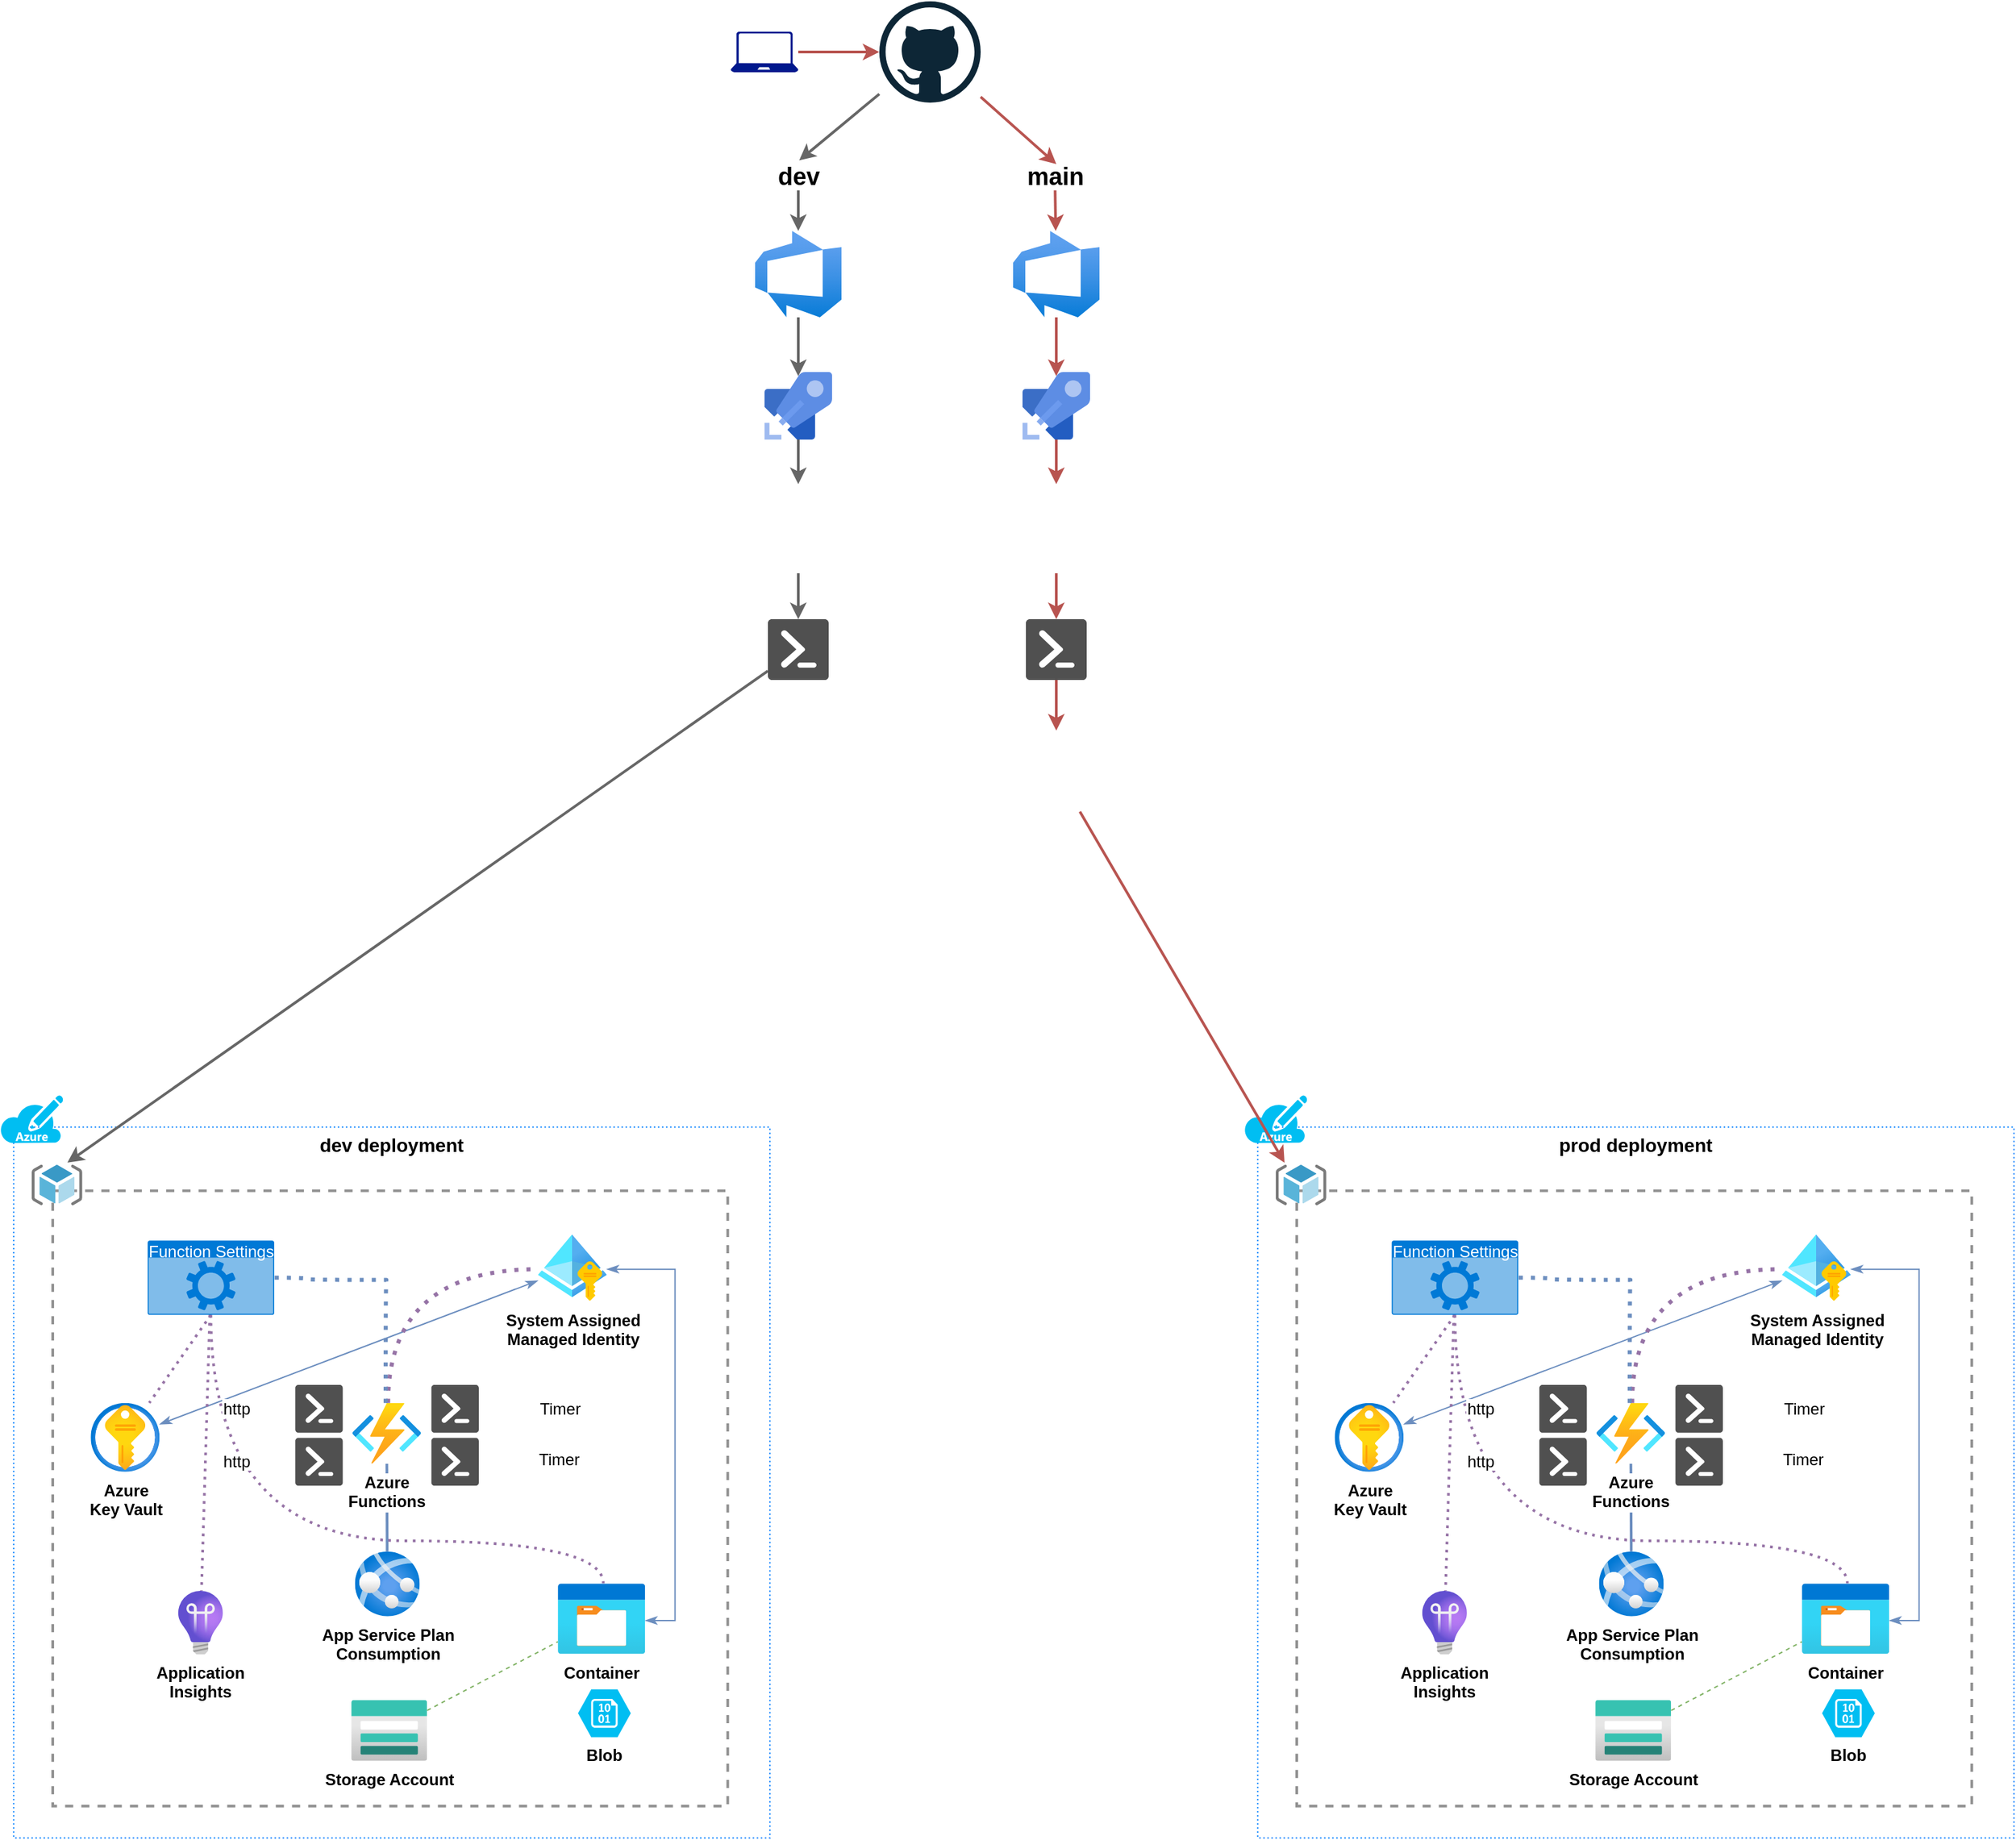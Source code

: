 <mxfile version="14.6.13" type="device"><diagram id="LKCEfBRiGaAHGFXSe2Ke" name="Page-1"><mxGraphModel dx="3683" dy="1392" grid="1" gridSize="10" guides="1" tooltips="1" connect="1" arrows="1" fold="1" page="1" pageScale="1" pageWidth="1100" pageHeight="850" math="0" shadow="0"><root><mxCell id="0"/><mxCell id="1" parent="0"/><mxCell id="ZPmYcvfiA_u7FBDZWpTV-30" style="edgeStyle=orthogonalEdgeStyle;rounded=0;orthogonalLoop=1;jettySize=auto;html=1;entryX=0.5;entryY=0.06;entryDx=0;entryDy=0;entryPerimeter=0;strokeWidth=2;fillColor=#f8cecc;strokeColor=#b85450;" edge="1" parent="1" source="ZPmYcvfiA_u7FBDZWpTV-31" target="ZPmYcvfiA_u7FBDZWpTV-37"><mxGeometry relative="1" as="geometry"/></mxCell><mxCell id="ZPmYcvfiA_u7FBDZWpTV-31" value="" style="aspect=fixed;html=1;points=[];align=center;image;fontSize=12;image=img/lib/azure2/devops/Azure_DevOps.svg;" vertex="1" parent="1"><mxGeometry x="619" y="210" width="64" height="64" as="geometry"/></mxCell><mxCell id="ZPmYcvfiA_u7FBDZWpTV-48" style="rounded=0;orthogonalLoop=1;jettySize=auto;html=1;entryX=0.517;entryY=0.028;entryDx=0;entryDy=0;entryPerimeter=0;strokeWidth=2;fillColor=#f8cecc;strokeColor=#b85450;" edge="1" parent="1" source="ZPmYcvfiA_u7FBDZWpTV-33" target="ZPmYcvfiA_u7FBDZWpTV-47"><mxGeometry relative="1" as="geometry"/></mxCell><mxCell id="ZPmYcvfiA_u7FBDZWpTV-49" style="rounded=0;orthogonalLoop=1;jettySize=auto;html=1;entryX=0.513;entryY=-0.11;entryDx=0;entryDy=0;entryPerimeter=0;strokeWidth=2;fillColor=#f5f5f5;strokeColor=#666666;" edge="1" parent="1" source="ZPmYcvfiA_u7FBDZWpTV-33" target="ZPmYcvfiA_u7FBDZWpTV-46"><mxGeometry relative="1" as="geometry"/></mxCell><mxCell id="ZPmYcvfiA_u7FBDZWpTV-33" value="" style="dashed=0;outlineConnect=0;html=1;align=center;labelPosition=center;verticalLabelPosition=bottom;verticalAlign=top;shape=mxgraph.weblogos.github" vertex="1" parent="1"><mxGeometry x="520" y="40" width="75" height="75" as="geometry"/></mxCell><mxCell id="ZPmYcvfiA_u7FBDZWpTV-34" style="edgeStyle=orthogonalEdgeStyle;rounded=0;orthogonalLoop=1;jettySize=auto;html=1;strokeWidth=2;fillColor=#f8cecc;strokeColor=#b85450;" edge="1" parent="1" source="ZPmYcvfiA_u7FBDZWpTV-35" target="ZPmYcvfiA_u7FBDZWpTV-33"><mxGeometry relative="1" as="geometry"/></mxCell><mxCell id="ZPmYcvfiA_u7FBDZWpTV-35" value="" style="aspect=fixed;pointerEvents=1;shadow=0;dashed=0;html=1;strokeColor=none;labelPosition=center;verticalLabelPosition=bottom;verticalAlign=top;align=center;fillColor=#00188D;shape=mxgraph.azure.laptop" vertex="1" parent="1"><mxGeometry x="410" y="62.5" width="50" height="30" as="geometry"/></mxCell><mxCell id="ZPmYcvfiA_u7FBDZWpTV-36" style="edgeStyle=orthogonalEdgeStyle;rounded=0;orthogonalLoop=1;jettySize=auto;html=1;entryX=0.5;entryY=0;entryDx=0;entryDy=0;strokeWidth=2;fillColor=#f8cecc;strokeColor=#b85450;" edge="1" parent="1" source="ZPmYcvfiA_u7FBDZWpTV-37" target="ZPmYcvfiA_u7FBDZWpTV-39"><mxGeometry relative="1" as="geometry"/></mxCell><mxCell id="ZPmYcvfiA_u7FBDZWpTV-37" value="" style="aspect=fixed;html=1;points=[];align=center;image;fontSize=12;image=img/lib/mscae/Azure_Pipelines.svg;" vertex="1" parent="1"><mxGeometry x="626" y="314.5" width="50" height="50" as="geometry"/></mxCell><mxCell id="ZPmYcvfiA_u7FBDZWpTV-38" style="edgeStyle=orthogonalEdgeStyle;rounded=0;orthogonalLoop=1;jettySize=auto;html=1;strokeWidth=2;fillColor=#f8cecc;strokeColor=#b85450;" edge="1" parent="1" source="ZPmYcvfiA_u7FBDZWpTV-39" target="ZPmYcvfiA_u7FBDZWpTV-42"><mxGeometry relative="1" as="geometry"/></mxCell><mxCell id="ZPmYcvfiA_u7FBDZWpTV-39" value="" style="shape=image;verticalLabelPosition=bottom;labelBackgroundColor=#ffffff;verticalAlign=top;aspect=fixed;imageAspect=0;image=https://woivre.com/assets/img/categories/bicep.png;" vertex="1" parent="1"><mxGeometry x="618" y="397.5" width="66" height="66" as="geometry"/></mxCell><mxCell id="ZPmYcvfiA_u7FBDZWpTV-40" value="" style="shape=image;verticalLabelPosition=bottom;labelBackgroundColor=#ffffff;verticalAlign=top;aspect=fixed;imageAspect=0;image=https://cd.foundation/wp-content/uploads/sites/78/2021/01/yaml.png;" vertex="1" parent="1"><mxGeometry x="684" y="309.5" width="60" height="60" as="geometry"/></mxCell><mxCell id="ZPmYcvfiA_u7FBDZWpTV-96" style="edgeStyle=none;rounded=0;orthogonalLoop=1;jettySize=auto;html=1;entryX=0.5;entryY=0;entryDx=0;entryDy=0;fontColor=#97D077;strokeWidth=2;fillColor=#f8cecc;strokeColor=#b85450;" edge="1" parent="1" source="ZPmYcvfiA_u7FBDZWpTV-42" target="ZPmYcvfiA_u7FBDZWpTV-95"><mxGeometry relative="1" as="geometry"/></mxCell><mxCell id="ZPmYcvfiA_u7FBDZWpTV-42" value="" style="pointerEvents=1;shadow=0;dashed=0;html=1;strokeColor=none;fillColor=#505050;labelPosition=center;verticalLabelPosition=bottom;verticalAlign=top;outlineConnect=0;align=center;shape=mxgraph.office.concepts.powershell;" vertex="1" parent="1"><mxGeometry x="628.5" y="497.5" width="45" height="45" as="geometry"/></mxCell><mxCell id="ZPmYcvfiA_u7FBDZWpTV-44" value="" style="group;fontStyle=1;fontSize=14;" vertex="1" connectable="0" parent="1"><mxGeometry x="-131" y="850" width="570" height="550" as="geometry"/></mxCell><mxCell id="ZPmYcvfiA_u7FBDZWpTV-1" value="" style="fontStyle=0;verticalAlign=top;align=center;spacingTop=-2;fillColor=none;rounded=0;whiteSpace=wrap;html=1;strokeColor=#919191;strokeWidth=2;dashed=1;container=1;collapsible=0;expand=0;recursiveResize=0;" vertex="1" parent="ZPmYcvfiA_u7FBDZWpTV-44"><mxGeometry x="39.041" y="70.714" width="499.726" height="455.714" as="geometry"/></mxCell><mxCell id="ZPmYcvfiA_u7FBDZWpTV-2" value="" style="aspect=fixed;html=1;points=[];align=center;image;fontSize=12;image=img/lib/mscae/ResourceGroup.svg;" vertex="1" parent="ZPmYcvfiA_u7FBDZWpTV-1"><mxGeometry x="-15.616" y="-19.25" width="37.483" height="29.986" as="geometry"/></mxCell><mxCell id="ZPmYcvfiA_u7FBDZWpTV-3" value="&lt;font size=&quot;1&quot;&gt;&lt;b style=&quot;font-size: 14px&quot;&gt;dev deployment&lt;/b&gt;&lt;/font&gt;" style="fontStyle=0;verticalAlign=top;align=center;spacingTop=-2;fillColor=none;rounded=0;whiteSpace=wrap;html=1;strokeWidth=1;container=1;collapsible=0;expand=0;recursiveResize=0;strokeColor=#007FFF;dashed=1;dashPattern=1 2;" vertex="1" parent="ZPmYcvfiA_u7FBDZWpTV-44"><mxGeometry x="10.151" y="23.571" width="559.849" height="526.429" as="geometry"/></mxCell><mxCell id="ZPmYcvfiA_u7FBDZWpTV-4" style="edgeStyle=none;rounded=0;orthogonalLoop=1;jettySize=auto;html=1;startArrow=none;startFill=0;endArrow=none;endFill=0;strokeWidth=1;dashed=1;fillColor=#d5e8d4;strokeColor=#82b366;" edge="1" parent="ZPmYcvfiA_u7FBDZWpTV-3" source="ZPmYcvfiA_u7FBDZWpTV-5" target="ZPmYcvfiA_u7FBDZWpTV-18"><mxGeometry relative="1" as="geometry"/></mxCell><mxCell id="ZPmYcvfiA_u7FBDZWpTV-5" value="&lt;b&gt;Storage Account&lt;/b&gt;" style="aspect=fixed;html=1;points=[];align=center;image;fontSize=12;image=img/lib/azure2/storage/Storage_Accounts.svg;" vertex="1" parent="ZPmYcvfiA_u7FBDZWpTV-3"><mxGeometry x="249.863" y="424.286" width="56.224" height="44.98" as="geometry"/></mxCell><mxCell id="ZPmYcvfiA_u7FBDZWpTV-6" style="rounded=0;orthogonalLoop=1;jettySize=auto;html=1;startArrow=classicThin;startFill=1;endArrow=classicThin;endFill=1;strokeWidth=1;fillColor=#dae8fc;strokeColor=#6c8ebf;" edge="1" parent="ZPmYcvfiA_u7FBDZWpTV-3" source="ZPmYcvfiA_u7FBDZWpTV-8" target="ZPmYcvfiA_u7FBDZWpTV-12"><mxGeometry relative="1" as="geometry"/></mxCell><mxCell id="ZPmYcvfiA_u7FBDZWpTV-7" style="edgeStyle=orthogonalEdgeStyle;rounded=0;orthogonalLoop=1;jettySize=auto;html=1;startArrow=classicThin;startFill=1;endArrow=classicThin;endFill=1;strokeWidth=1;fillColor=#dae8fc;strokeColor=#6c8ebf;" edge="1" parent="ZPmYcvfiA_u7FBDZWpTV-3" source="ZPmYcvfiA_u7FBDZWpTV-8" target="ZPmYcvfiA_u7FBDZWpTV-18"><mxGeometry relative="1" as="geometry"><Array as="points"><mxPoint x="489.575" y="105.286"/><mxPoint x="489.575" y="365.357"/></Array></mxGeometry></mxCell><mxCell id="ZPmYcvfiA_u7FBDZWpTV-8" value="&lt;div&gt;&lt;b&gt;System Assigned&lt;/b&gt;&lt;/div&gt;&lt;div&gt;&lt;b&gt;Managed Identity&lt;br&gt;&lt;/b&gt;&lt;/div&gt;" style="aspect=fixed;html=1;points=[];align=center;image;fontSize=12;image=img/lib/azure2/identity/Managed_Identities.svg;" vertex="1" parent="ZPmYcvfiA_u7FBDZWpTV-3"><mxGeometry x="388.068" y="78.571" width="50.977" height="50.977" as="geometry"/></mxCell><mxCell id="ZPmYcvfiA_u7FBDZWpTV-9" style="rounded=0;orthogonalLoop=1;jettySize=auto;html=1;startArrow=none;startFill=0;endArrow=none;endFill=0;strokeWidth=2;fillColor=#dae8fc;strokeColor=#6c8ebf;" edge="1" parent="ZPmYcvfiA_u7FBDZWpTV-3" source="ZPmYcvfiA_u7FBDZWpTV-10" target="ZPmYcvfiA_u7FBDZWpTV-11"><mxGeometry relative="1" as="geometry"/></mxCell><mxCell id="ZPmYcvfiA_u7FBDZWpTV-10" value="&lt;b&gt;App Service Plan&lt;br&gt;Consumption&lt;/b&gt;" style="aspect=fixed;html=1;points=[];align=center;image;fontSize=12;image=img/lib/azure2/compute/App_Services.svg;" vertex="1" parent="ZPmYcvfiA_u7FBDZWpTV-3"><mxGeometry x="252.596" y="314.286" width="47.978" height="47.978" as="geometry"/></mxCell><mxCell id="ZPmYcvfiA_u7FBDZWpTV-11" value="&lt;div&gt;&lt;b&gt;Azure&lt;/b&gt;&lt;/div&gt;&lt;div&gt;&lt;b&gt;Functions&lt;br&gt;&lt;/b&gt;&lt;/div&gt;" style="aspect=fixed;html=1;points=[];align=center;image;fontSize=12;image=img/lib/azure2/compute/Function_Apps.svg;" vertex="1" parent="ZPmYcvfiA_u7FBDZWpTV-3"><mxGeometry x="250.644" y="204.286" width="50.977" height="44.98" as="geometry"/></mxCell><mxCell id="ZPmYcvfiA_u7FBDZWpTV-12" value="&lt;div&gt;&lt;b&gt;Azure&lt;/b&gt;&lt;/div&gt;&lt;div&gt;&lt;b&gt;Key Vault&lt;br&gt;&lt;/b&gt;&lt;/div&gt;" style="aspect=fixed;html=1;points=[];align=center;image;fontSize=12;image=img/lib/azure2/security/Key_Vaults.svg;" vertex="1" parent="ZPmYcvfiA_u7FBDZWpTV-3"><mxGeometry x="57" y="204.286" width="50.977" height="50.977" as="geometry"/></mxCell><mxCell id="ZPmYcvfiA_u7FBDZWpTV-13" value="&lt;div&gt;&lt;b&gt;Application&lt;/b&gt;&lt;/div&gt;&lt;div&gt;&lt;b&gt;Insights&lt;/b&gt;&lt;/div&gt;" style="aspect=fixed;html=1;points=[];align=center;image;fontSize=12;image=img/lib/azure2/devops/Application_Insights.svg;" vertex="1" parent="ZPmYcvfiA_u7FBDZWpTV-3"><mxGeometry x="121.808" y="343.357" width="32.985" height="47.229" as="geometry"/></mxCell><mxCell id="ZPmYcvfiA_u7FBDZWpTV-14" style="rounded=0;orthogonalLoop=1;jettySize=auto;html=1;startArrow=none;startFill=0;endArrow=none;endFill=0;strokeWidth=2;fillColor=#e1d5e7;strokeColor=#9673a6;dashed=1;dashPattern=1 2;exitX=0.5;exitY=1;exitDx=0;exitDy=0;exitPerimeter=0;" edge="1" parent="ZPmYcvfiA_u7FBDZWpTV-3" source="ZPmYcvfiA_u7FBDZWpTV-17" target="ZPmYcvfiA_u7FBDZWpTV-12"><mxGeometry relative="1" as="geometry"/></mxCell><mxCell id="ZPmYcvfiA_u7FBDZWpTV-15" style="edgeStyle=none;rounded=0;orthogonalLoop=1;jettySize=auto;html=1;startArrow=none;startFill=0;endArrow=none;endFill=0;strokeWidth=2;fillColor=#e1d5e7;strokeColor=#9673a6;dashed=1;dashPattern=1 2;" edge="1" parent="ZPmYcvfiA_u7FBDZWpTV-3" source="ZPmYcvfiA_u7FBDZWpTV-17" target="ZPmYcvfiA_u7FBDZWpTV-13"><mxGeometry relative="1" as="geometry"/></mxCell><mxCell id="ZPmYcvfiA_u7FBDZWpTV-16" style="edgeStyle=orthogonalEdgeStyle;rounded=0;orthogonalLoop=1;jettySize=auto;html=1;dashed=1;dashPattern=1 2;startArrow=none;startFill=0;endArrow=none;endFill=0;strokeWidth=2;curved=1;fillColor=#e1d5e7;strokeColor=#9673a6;" edge="1" parent="ZPmYcvfiA_u7FBDZWpTV-3" source="ZPmYcvfiA_u7FBDZWpTV-17" target="ZPmYcvfiA_u7FBDZWpTV-18"><mxGeometry relative="1" as="geometry"><Array as="points"><mxPoint x="146.014" y="306.429"/><mxPoint x="436.479" y="306.429"/></Array></mxGeometry></mxCell><mxCell id="ZPmYcvfiA_u7FBDZWpTV-17" value="Function Settings" style="html=1;strokeColor=none;fillColor=#0079D6;labelPosition=center;verticalLabelPosition=middle;verticalAlign=top;align=center;fontSize=12;outlineConnect=0;spacingTop=-6;fontColor=#FFFFFF;shape=mxgraph.sitemap.settings;dashed=1;dashPattern=1 2;" vertex="1" parent="ZPmYcvfiA_u7FBDZWpTV-3"><mxGeometry x="99.164" y="84.071" width="93.699" height="55.0" as="geometry"/></mxCell><mxCell id="ZPmYcvfiA_u7FBDZWpTV-18" value="&lt;div&gt;&lt;b&gt;Container&lt;/b&gt;&lt;/div&gt;" style="aspect=fixed;html=1;points=[];align=center;image;fontSize=12;image=img/lib/azure2/general/Storage_Container.svg;" vertex="1" parent="ZPmYcvfiA_u7FBDZWpTV-3"><mxGeometry x="402.904" y="337.857" width="64.583" height="52.476" as="geometry"/></mxCell><mxCell id="ZPmYcvfiA_u7FBDZWpTV-19" value="" style="pointerEvents=1;shadow=0;dashed=0;html=1;strokeColor=none;fillColor=#505050;labelPosition=center;verticalLabelPosition=bottom;verticalAlign=top;outlineConnect=0;align=center;shape=mxgraph.office.concepts.powershell;" vertex="1" parent="ZPmYcvfiA_u7FBDZWpTV-3"><mxGeometry x="309.205" y="230.214" width="35.137" height="35.357" as="geometry"/></mxCell><mxCell id="ZPmYcvfiA_u7FBDZWpTV-20" value="" style="pointerEvents=1;shadow=0;dashed=0;html=1;strokeColor=none;fillColor=#505050;labelPosition=center;verticalLabelPosition=bottom;verticalAlign=top;outlineConnect=0;align=center;shape=mxgraph.office.concepts.powershell;" vertex="1" parent="ZPmYcvfiA_u7FBDZWpTV-3"><mxGeometry x="309.205" y="190.929" width="35.137" height="35.357" as="geometry"/></mxCell><mxCell id="ZPmYcvfiA_u7FBDZWpTV-21" value="" style="pointerEvents=1;shadow=0;dashed=0;html=1;strokeColor=none;fillColor=#505050;labelPosition=center;verticalLabelPosition=bottom;verticalAlign=top;outlineConnect=0;align=center;shape=mxgraph.office.concepts.powershell;" vertex="1" parent="ZPmYcvfiA_u7FBDZWpTV-3"><mxGeometry x="208.479" y="190.929" width="35.137" height="35.357" as="geometry"/></mxCell><mxCell id="ZPmYcvfiA_u7FBDZWpTV-22" value="" style="pointerEvents=1;shadow=0;dashed=0;html=1;strokeColor=none;fillColor=#505050;labelPosition=center;verticalLabelPosition=bottom;verticalAlign=top;outlineConnect=0;align=center;shape=mxgraph.office.concepts.powershell;" vertex="1" parent="ZPmYcvfiA_u7FBDZWpTV-3"><mxGeometry x="208.479" y="230.214" width="35.137" height="35.357" as="geometry"/></mxCell><mxCell id="ZPmYcvfiA_u7FBDZWpTV-23" value="http" style="shape=image;verticalLabelPosition=middle;labelBackgroundColor=#ffffff;verticalAlign=middle;aspect=fixed;imageAspect=0;image=https://gfsitev4prodstorage.blob.core.windows.net/media/2020/09/Azure_Functions.png;labelPosition=left;align=right;" vertex="1" parent="ZPmYcvfiA_u7FBDZWpTV-3"><mxGeometry x="177.247" y="196.429" width="22.865" height="22.865" as="geometry"/></mxCell><mxCell id="ZPmYcvfiA_u7FBDZWpTV-24" style="edgeStyle=orthogonalEdgeStyle;rounded=0;orthogonalLoop=1;jettySize=auto;html=1;strokeWidth=3;curved=1;fillColor=#e1d5e7;strokeColor=#9673a6;dashed=1;endArrow=none;endFill=0;startArrow=none;startFill=0;dashPattern=1 2;" edge="1" parent="ZPmYcvfiA_u7FBDZWpTV-3" source="ZPmYcvfiA_u7FBDZWpTV-11" target="ZPmYcvfiA_u7FBDZWpTV-8"><mxGeometry relative="1" as="geometry"><Array as="points"><mxPoint x="277.192" y="105.286"/></Array></mxGeometry></mxCell><mxCell id="ZPmYcvfiA_u7FBDZWpTV-25" style="edgeStyle=orthogonalEdgeStyle;rounded=0;orthogonalLoop=1;jettySize=auto;html=1;strokeWidth=3;curved=1;fillColor=#dae8fc;strokeColor=#6c8ebf;dashed=1;endArrow=none;endFill=0;startArrow=none;startFill=0;dashPattern=1 2;exitX=0.485;exitY=0;exitDx=0;exitDy=0;exitPerimeter=0;entryX=1;entryY=0.5;entryDx=0;entryDy=0;entryPerimeter=0;" edge="1" parent="ZPmYcvfiA_u7FBDZWpTV-3" source="ZPmYcvfiA_u7FBDZWpTV-11" target="ZPmYcvfiA_u7FBDZWpTV-17"><mxGeometry relative="1" as="geometry"><mxPoint x="285" y="212.143" as="sourcePoint"/><mxPoint x="395.877" y="113.143" as="targetPoint"/><Array as="points"><mxPoint x="276.411" y="113.143"/><mxPoint x="216.288" y="113.143"/><mxPoint x="216.288" y="113.929"/></Array></mxGeometry></mxCell><mxCell id="ZPmYcvfiA_u7FBDZWpTV-26" value="Timer" style="shape=image;verticalLabelPosition=middle;labelBackgroundColor=#ffffff;verticalAlign=middle;aspect=fixed;imageAspect=0;image=https://docs.microsoft.com/en-us/learn/achievements/execute-azure-function-with-triggers.svg;labelPosition=right;align=left;" vertex="1" parent="ZPmYcvfiA_u7FBDZWpTV-3"><mxGeometry x="356.836" y="192.5" width="30.736" height="30.736" as="geometry"/></mxCell><mxCell id="ZPmYcvfiA_u7FBDZWpTV-27" value="Timer" style="shape=image;verticalLabelPosition=middle;labelBackgroundColor=#ffffff;verticalAlign=middle;aspect=fixed;imageAspect=0;image=https://docs.microsoft.com/en-us/learn/achievements/execute-azure-function-with-triggers.svg;labelPosition=right;align=left;" vertex="1" parent="ZPmYcvfiA_u7FBDZWpTV-3"><mxGeometry x="356.055" y="230.214" width="30.736" height="30.736" as="geometry"/></mxCell><mxCell id="ZPmYcvfiA_u7FBDZWpTV-28" value="&lt;b&gt;Blob&lt;/b&gt;" style="verticalLabelPosition=bottom;html=1;verticalAlign=top;align=center;strokeColor=none;fillColor=#00BEF2;shape=mxgraph.azure.storage_blob;" vertex="1" parent="ZPmYcvfiA_u7FBDZWpTV-44"><mxGeometry x="427.945" y="440.0" width="39.041" height="35.357" as="geometry"/></mxCell><mxCell id="ZPmYcvfiA_u7FBDZWpTV-29" value="" style="verticalLabelPosition=bottom;html=1;verticalAlign=top;align=center;strokeColor=none;fillColor=#00BEF2;shape=mxgraph.azure.azure_subscription;" vertex="1" parent="ZPmYcvfiA_u7FBDZWpTV-44"><mxGeometry width="46.849" height="35.357" as="geometry"/></mxCell><mxCell id="ZPmYcvfiA_u7FBDZWpTV-43" value="http" style="shape=image;verticalLabelPosition=middle;labelBackgroundColor=#ffffff;verticalAlign=middle;aspect=fixed;imageAspect=0;image=https://gfsitev4prodstorage.blob.core.windows.net/media/2020/09/Azure_Functions.png;labelPosition=left;align=right;" vertex="1" parent="ZPmYcvfiA_u7FBDZWpTV-44"><mxGeometry x="187.397" y="259.286" width="22.865" height="22.865" as="geometry"/></mxCell><mxCell id="ZPmYcvfiA_u7FBDZWpTV-59" style="edgeStyle=none;rounded=0;orthogonalLoop=1;jettySize=auto;html=1;strokeWidth=2;fillColor=#f5f5f5;strokeColor=#666666;" edge="1" parent="1" source="ZPmYcvfiA_u7FBDZWpTV-46" target="ZPmYcvfiA_u7FBDZWpTV-51"><mxGeometry relative="1" as="geometry"/></mxCell><mxCell id="ZPmYcvfiA_u7FBDZWpTV-46" value="&lt;font size=&quot;1&quot;&gt;&lt;b style=&quot;font-size: 18px&quot;&gt;dev&lt;/b&gt;&lt;/font&gt;" style="text;html=1;align=center;verticalAlign=middle;resizable=0;points=[];autosize=1;strokeColor=none;" vertex="1" parent="1"><mxGeometry x="435" y="160" width="50" height="20" as="geometry"/></mxCell><mxCell id="ZPmYcvfiA_u7FBDZWpTV-100" style="edgeStyle=none;rounded=0;orthogonalLoop=1;jettySize=auto;html=1;fontColor=#97D077;strokeWidth=2;fillColor=#f8cecc;strokeColor=#b85450;" edge="1" parent="1" source="ZPmYcvfiA_u7FBDZWpTV-47" target="ZPmYcvfiA_u7FBDZWpTV-31"><mxGeometry relative="1" as="geometry"/></mxCell><mxCell id="ZPmYcvfiA_u7FBDZWpTV-47" value="&lt;font size=&quot;1&quot;&gt;&lt;b style=&quot;font-size: 18px&quot;&gt;main&lt;/b&gt;&lt;/font&gt;" style="text;html=1;align=center;verticalAlign=middle;resizable=0;points=[];autosize=1;strokeColor=none;" vertex="1" parent="1"><mxGeometry x="620" y="160" width="60" height="20" as="geometry"/></mxCell><mxCell id="ZPmYcvfiA_u7FBDZWpTV-50" style="edgeStyle=orthogonalEdgeStyle;rounded=0;orthogonalLoop=1;jettySize=auto;html=1;entryX=0.5;entryY=0.06;entryDx=0;entryDy=0;entryPerimeter=0;strokeWidth=2;fillColor=#f5f5f5;strokeColor=#666666;" edge="1" parent="1" source="ZPmYcvfiA_u7FBDZWpTV-51" target="ZPmYcvfiA_u7FBDZWpTV-53"><mxGeometry relative="1" as="geometry"/></mxCell><mxCell id="ZPmYcvfiA_u7FBDZWpTV-51" value="" style="aspect=fixed;html=1;points=[];align=center;image;fontSize=12;image=img/lib/azure2/devops/Azure_DevOps.svg;" vertex="1" parent="1"><mxGeometry x="428" y="210" width="64" height="64" as="geometry"/></mxCell><mxCell id="ZPmYcvfiA_u7FBDZWpTV-52" style="edgeStyle=orthogonalEdgeStyle;rounded=0;orthogonalLoop=1;jettySize=auto;html=1;entryX=0.5;entryY=0;entryDx=0;entryDy=0;strokeWidth=2;fillColor=#f5f5f5;strokeColor=#666666;" edge="1" parent="1" source="ZPmYcvfiA_u7FBDZWpTV-53" target="ZPmYcvfiA_u7FBDZWpTV-55"><mxGeometry relative="1" as="geometry"/></mxCell><mxCell id="ZPmYcvfiA_u7FBDZWpTV-53" value="" style="aspect=fixed;html=1;points=[];align=center;image;fontSize=12;image=img/lib/mscae/Azure_Pipelines.svg;" vertex="1" parent="1"><mxGeometry x="435" y="314.5" width="50" height="50" as="geometry"/></mxCell><mxCell id="ZPmYcvfiA_u7FBDZWpTV-54" style="edgeStyle=orthogonalEdgeStyle;rounded=0;orthogonalLoop=1;jettySize=auto;html=1;strokeWidth=2;fillColor=#f5f5f5;strokeColor=#666666;" edge="1" parent="1" source="ZPmYcvfiA_u7FBDZWpTV-55" target="ZPmYcvfiA_u7FBDZWpTV-57"><mxGeometry relative="1" as="geometry"/></mxCell><mxCell id="ZPmYcvfiA_u7FBDZWpTV-55" value="" style="shape=image;verticalLabelPosition=bottom;labelBackgroundColor=#ffffff;verticalAlign=top;aspect=fixed;imageAspect=0;image=https://woivre.com/assets/img/categories/bicep.png;" vertex="1" parent="1"><mxGeometry x="427" y="397.5" width="66" height="66" as="geometry"/></mxCell><mxCell id="ZPmYcvfiA_u7FBDZWpTV-56" value="" style="shape=image;verticalLabelPosition=bottom;labelBackgroundColor=#ffffff;verticalAlign=top;aspect=fixed;imageAspect=0;image=https://cd.foundation/wp-content/uploads/sites/78/2021/01/yaml.png;" vertex="1" parent="1"><mxGeometry x="493" y="309.5" width="60" height="60" as="geometry"/></mxCell><mxCell id="ZPmYcvfiA_u7FBDZWpTV-58" style="edgeStyle=none;rounded=0;orthogonalLoop=1;jettySize=auto;html=1;entryX=0.071;entryY=0.05;entryDx=0;entryDy=0;entryPerimeter=0;strokeWidth=2;fillColor=#f5f5f5;strokeColor=#666666;" edge="1" parent="1" source="ZPmYcvfiA_u7FBDZWpTV-57" target="ZPmYcvfiA_u7FBDZWpTV-3"><mxGeometry relative="1" as="geometry"/></mxCell><mxCell id="ZPmYcvfiA_u7FBDZWpTV-57" value="" style="pointerEvents=1;shadow=0;dashed=0;html=1;strokeColor=none;fillColor=#505050;labelPosition=center;verticalLabelPosition=bottom;verticalAlign=top;outlineConnect=0;align=center;shape=mxgraph.office.concepts.powershell;" vertex="1" parent="1"><mxGeometry x="437.5" y="497.5" width="45" height="45" as="geometry"/></mxCell><mxCell id="ZPmYcvfiA_u7FBDZWpTV-60" value="" style="group" vertex="1" connectable="0" parent="1"><mxGeometry x="790" y="850" width="570" height="550" as="geometry"/></mxCell><mxCell id="ZPmYcvfiA_u7FBDZWpTV-63" value="&lt;font size=&quot;1&quot;&gt;&lt;b style=&quot;font-size: 14px&quot;&gt;prod deployment&lt;/b&gt;&lt;/font&gt;" style="fontStyle=0;verticalAlign=top;align=center;spacingTop=-2;fillColor=none;rounded=0;whiteSpace=wrap;html=1;strokeWidth=1;container=1;collapsible=0;expand=0;recursiveResize=0;strokeColor=#007FFF;dashed=1;dashPattern=1 2;" vertex="1" parent="ZPmYcvfiA_u7FBDZWpTV-60"><mxGeometry x="10.151" y="23.571" width="559.849" height="526.429" as="geometry"/></mxCell><mxCell id="ZPmYcvfiA_u7FBDZWpTV-64" style="edgeStyle=none;rounded=0;orthogonalLoop=1;jettySize=auto;html=1;startArrow=none;startFill=0;endArrow=none;endFill=0;strokeWidth=1;dashed=1;fillColor=#d5e8d4;strokeColor=#82b366;" edge="1" parent="ZPmYcvfiA_u7FBDZWpTV-63" source="ZPmYcvfiA_u7FBDZWpTV-65" target="ZPmYcvfiA_u7FBDZWpTV-78"><mxGeometry relative="1" as="geometry"/></mxCell><mxCell id="ZPmYcvfiA_u7FBDZWpTV-65" value="&lt;b&gt;Storage Account&lt;/b&gt;" style="aspect=fixed;html=1;points=[];align=center;image;fontSize=12;image=img/lib/azure2/storage/Storage_Accounts.svg;" vertex="1" parent="ZPmYcvfiA_u7FBDZWpTV-63"><mxGeometry x="249.863" y="424.286" width="56.224" height="44.98" as="geometry"/></mxCell><mxCell id="ZPmYcvfiA_u7FBDZWpTV-66" style="rounded=0;orthogonalLoop=1;jettySize=auto;html=1;startArrow=classicThin;startFill=1;endArrow=classicThin;endFill=1;strokeWidth=1;fillColor=#dae8fc;strokeColor=#6c8ebf;" edge="1" parent="ZPmYcvfiA_u7FBDZWpTV-63" source="ZPmYcvfiA_u7FBDZWpTV-68" target="ZPmYcvfiA_u7FBDZWpTV-72"><mxGeometry relative="1" as="geometry"/></mxCell><mxCell id="ZPmYcvfiA_u7FBDZWpTV-67" style="edgeStyle=orthogonalEdgeStyle;rounded=0;orthogonalLoop=1;jettySize=auto;html=1;startArrow=classicThin;startFill=1;endArrow=classicThin;endFill=1;strokeWidth=1;fillColor=#dae8fc;strokeColor=#6c8ebf;" edge="1" parent="ZPmYcvfiA_u7FBDZWpTV-63" source="ZPmYcvfiA_u7FBDZWpTV-68" target="ZPmYcvfiA_u7FBDZWpTV-78"><mxGeometry relative="1" as="geometry"><Array as="points"><mxPoint x="489.575" y="105.286"/><mxPoint x="489.575" y="365.357"/></Array></mxGeometry></mxCell><mxCell id="ZPmYcvfiA_u7FBDZWpTV-68" value="&lt;div&gt;&lt;b&gt;System Assigned&lt;/b&gt;&lt;/div&gt;&lt;div&gt;&lt;b&gt;Managed Identity&lt;br&gt;&lt;/b&gt;&lt;/div&gt;" style="aspect=fixed;html=1;points=[];align=center;image;fontSize=12;image=img/lib/azure2/identity/Managed_Identities.svg;" vertex="1" parent="ZPmYcvfiA_u7FBDZWpTV-63"><mxGeometry x="388.068" y="78.571" width="50.977" height="50.977" as="geometry"/></mxCell><mxCell id="ZPmYcvfiA_u7FBDZWpTV-69" style="rounded=0;orthogonalLoop=1;jettySize=auto;html=1;startArrow=none;startFill=0;endArrow=none;endFill=0;strokeWidth=2;fillColor=#dae8fc;strokeColor=#6c8ebf;" edge="1" parent="ZPmYcvfiA_u7FBDZWpTV-63" source="ZPmYcvfiA_u7FBDZWpTV-70" target="ZPmYcvfiA_u7FBDZWpTV-71"><mxGeometry relative="1" as="geometry"/></mxCell><mxCell id="ZPmYcvfiA_u7FBDZWpTV-70" value="&lt;b&gt;App Service Plan&lt;br&gt;Consumption&lt;/b&gt;" style="aspect=fixed;html=1;points=[];align=center;image;fontSize=12;image=img/lib/azure2/compute/App_Services.svg;" vertex="1" parent="ZPmYcvfiA_u7FBDZWpTV-63"><mxGeometry x="252.596" y="314.286" width="47.978" height="47.978" as="geometry"/></mxCell><mxCell id="ZPmYcvfiA_u7FBDZWpTV-71" value="&lt;div&gt;&lt;b&gt;Azure&lt;/b&gt;&lt;/div&gt;&lt;div&gt;&lt;b&gt;Functions&lt;br&gt;&lt;/b&gt;&lt;/div&gt;" style="aspect=fixed;html=1;points=[];align=center;image;fontSize=12;image=img/lib/azure2/compute/Function_Apps.svg;" vertex="1" parent="ZPmYcvfiA_u7FBDZWpTV-63"><mxGeometry x="250.644" y="204.286" width="50.977" height="44.98" as="geometry"/></mxCell><mxCell id="ZPmYcvfiA_u7FBDZWpTV-72" value="&lt;div&gt;&lt;b&gt;Azure&lt;/b&gt;&lt;/div&gt;&lt;div&gt;&lt;b&gt;Key Vault&lt;br&gt;&lt;/b&gt;&lt;/div&gt;" style="aspect=fixed;html=1;points=[];align=center;image;fontSize=12;image=img/lib/azure2/security/Key_Vaults.svg;" vertex="1" parent="ZPmYcvfiA_u7FBDZWpTV-63"><mxGeometry x="57" y="204.286" width="50.977" height="50.977" as="geometry"/></mxCell><mxCell id="ZPmYcvfiA_u7FBDZWpTV-73" value="&lt;div&gt;&lt;b&gt;Application&lt;/b&gt;&lt;/div&gt;&lt;div&gt;&lt;b&gt;Insights&lt;/b&gt;&lt;/div&gt;" style="aspect=fixed;html=1;points=[];align=center;image;fontSize=12;image=img/lib/azure2/devops/Application_Insights.svg;" vertex="1" parent="ZPmYcvfiA_u7FBDZWpTV-63"><mxGeometry x="121.808" y="343.357" width="32.985" height="47.229" as="geometry"/></mxCell><mxCell id="ZPmYcvfiA_u7FBDZWpTV-74" style="rounded=0;orthogonalLoop=1;jettySize=auto;html=1;startArrow=none;startFill=0;endArrow=none;endFill=0;strokeWidth=2;fillColor=#e1d5e7;strokeColor=#9673a6;dashed=1;dashPattern=1 2;exitX=0.5;exitY=1;exitDx=0;exitDy=0;exitPerimeter=0;" edge="1" parent="ZPmYcvfiA_u7FBDZWpTV-63" source="ZPmYcvfiA_u7FBDZWpTV-77" target="ZPmYcvfiA_u7FBDZWpTV-72"><mxGeometry relative="1" as="geometry"/></mxCell><mxCell id="ZPmYcvfiA_u7FBDZWpTV-75" style="edgeStyle=none;rounded=0;orthogonalLoop=1;jettySize=auto;html=1;startArrow=none;startFill=0;endArrow=none;endFill=0;strokeWidth=2;fillColor=#e1d5e7;strokeColor=#9673a6;dashed=1;dashPattern=1 2;" edge="1" parent="ZPmYcvfiA_u7FBDZWpTV-63" source="ZPmYcvfiA_u7FBDZWpTV-77" target="ZPmYcvfiA_u7FBDZWpTV-73"><mxGeometry relative="1" as="geometry"/></mxCell><mxCell id="ZPmYcvfiA_u7FBDZWpTV-76" style="edgeStyle=orthogonalEdgeStyle;rounded=0;orthogonalLoop=1;jettySize=auto;html=1;dashed=1;dashPattern=1 2;startArrow=none;startFill=0;endArrow=none;endFill=0;strokeWidth=2;curved=1;fillColor=#e1d5e7;strokeColor=#9673a6;" edge="1" parent="ZPmYcvfiA_u7FBDZWpTV-63" source="ZPmYcvfiA_u7FBDZWpTV-77" target="ZPmYcvfiA_u7FBDZWpTV-78"><mxGeometry relative="1" as="geometry"><Array as="points"><mxPoint x="146.014" y="306.429"/><mxPoint x="436.479" y="306.429"/></Array></mxGeometry></mxCell><mxCell id="ZPmYcvfiA_u7FBDZWpTV-77" value="Function Settings" style="html=1;strokeColor=none;fillColor=#0079D6;labelPosition=center;verticalLabelPosition=middle;verticalAlign=top;align=center;fontSize=12;outlineConnect=0;spacingTop=-6;fontColor=#FFFFFF;shape=mxgraph.sitemap.settings;dashed=1;dashPattern=1 2;" vertex="1" parent="ZPmYcvfiA_u7FBDZWpTV-63"><mxGeometry x="99.164" y="84.071" width="93.699" height="55.0" as="geometry"/></mxCell><mxCell id="ZPmYcvfiA_u7FBDZWpTV-78" value="&lt;div&gt;&lt;b&gt;Container&lt;/b&gt;&lt;/div&gt;" style="aspect=fixed;html=1;points=[];align=center;image;fontSize=12;image=img/lib/azure2/general/Storage_Container.svg;" vertex="1" parent="ZPmYcvfiA_u7FBDZWpTV-63"><mxGeometry x="402.904" y="337.857" width="64.583" height="52.476" as="geometry"/></mxCell><mxCell id="ZPmYcvfiA_u7FBDZWpTV-79" value="" style="pointerEvents=1;shadow=0;dashed=0;html=1;strokeColor=none;fillColor=#505050;labelPosition=center;verticalLabelPosition=bottom;verticalAlign=top;outlineConnect=0;align=center;shape=mxgraph.office.concepts.powershell;" vertex="1" parent="ZPmYcvfiA_u7FBDZWpTV-63"><mxGeometry x="309.205" y="230.214" width="35.137" height="35.357" as="geometry"/></mxCell><mxCell id="ZPmYcvfiA_u7FBDZWpTV-80" value="" style="pointerEvents=1;shadow=0;dashed=0;html=1;strokeColor=none;fillColor=#505050;labelPosition=center;verticalLabelPosition=bottom;verticalAlign=top;outlineConnect=0;align=center;shape=mxgraph.office.concepts.powershell;" vertex="1" parent="ZPmYcvfiA_u7FBDZWpTV-63"><mxGeometry x="309.205" y="190.929" width="35.137" height="35.357" as="geometry"/></mxCell><mxCell id="ZPmYcvfiA_u7FBDZWpTV-81" value="" style="pointerEvents=1;shadow=0;dashed=0;html=1;strokeColor=none;fillColor=#505050;labelPosition=center;verticalLabelPosition=bottom;verticalAlign=top;outlineConnect=0;align=center;shape=mxgraph.office.concepts.powershell;" vertex="1" parent="ZPmYcvfiA_u7FBDZWpTV-63"><mxGeometry x="208.479" y="190.929" width="35.137" height="35.357" as="geometry"/></mxCell><mxCell id="ZPmYcvfiA_u7FBDZWpTV-82" value="" style="pointerEvents=1;shadow=0;dashed=0;html=1;strokeColor=none;fillColor=#505050;labelPosition=center;verticalLabelPosition=bottom;verticalAlign=top;outlineConnect=0;align=center;shape=mxgraph.office.concepts.powershell;" vertex="1" parent="ZPmYcvfiA_u7FBDZWpTV-63"><mxGeometry x="208.479" y="230.214" width="35.137" height="35.357" as="geometry"/></mxCell><mxCell id="ZPmYcvfiA_u7FBDZWpTV-83" value="http" style="shape=image;verticalLabelPosition=middle;labelBackgroundColor=#ffffff;verticalAlign=middle;aspect=fixed;imageAspect=0;image=https://gfsitev4prodstorage.blob.core.windows.net/media/2020/09/Azure_Functions.png;labelPosition=left;align=right;" vertex="1" parent="ZPmYcvfiA_u7FBDZWpTV-63"><mxGeometry x="177.247" y="196.429" width="22.865" height="22.865" as="geometry"/></mxCell><mxCell id="ZPmYcvfiA_u7FBDZWpTV-84" style="edgeStyle=orthogonalEdgeStyle;rounded=0;orthogonalLoop=1;jettySize=auto;html=1;strokeWidth=3;curved=1;fillColor=#e1d5e7;strokeColor=#9673a6;dashed=1;endArrow=none;endFill=0;startArrow=none;startFill=0;dashPattern=1 2;" edge="1" parent="ZPmYcvfiA_u7FBDZWpTV-63" source="ZPmYcvfiA_u7FBDZWpTV-71" target="ZPmYcvfiA_u7FBDZWpTV-68"><mxGeometry relative="1" as="geometry"><Array as="points"><mxPoint x="277.192" y="105.286"/></Array></mxGeometry></mxCell><mxCell id="ZPmYcvfiA_u7FBDZWpTV-85" style="edgeStyle=orthogonalEdgeStyle;rounded=0;orthogonalLoop=1;jettySize=auto;html=1;strokeWidth=3;curved=1;fillColor=#dae8fc;strokeColor=#6c8ebf;dashed=1;endArrow=none;endFill=0;startArrow=none;startFill=0;dashPattern=1 2;exitX=0.485;exitY=0;exitDx=0;exitDy=0;exitPerimeter=0;entryX=1;entryY=0.5;entryDx=0;entryDy=0;entryPerimeter=0;" edge="1" parent="ZPmYcvfiA_u7FBDZWpTV-63" source="ZPmYcvfiA_u7FBDZWpTV-71" target="ZPmYcvfiA_u7FBDZWpTV-77"><mxGeometry relative="1" as="geometry"><mxPoint x="285" y="212.143" as="sourcePoint"/><mxPoint x="395.877" y="113.143" as="targetPoint"/><Array as="points"><mxPoint x="276.411" y="113.143"/><mxPoint x="216.288" y="113.143"/><mxPoint x="216.288" y="113.929"/></Array></mxGeometry></mxCell><mxCell id="ZPmYcvfiA_u7FBDZWpTV-86" value="Timer" style="shape=image;verticalLabelPosition=middle;labelBackgroundColor=#ffffff;verticalAlign=middle;aspect=fixed;imageAspect=0;image=https://docs.microsoft.com/en-us/learn/achievements/execute-azure-function-with-triggers.svg;labelPosition=right;align=left;" vertex="1" parent="ZPmYcvfiA_u7FBDZWpTV-63"><mxGeometry x="356.836" y="192.5" width="30.736" height="30.736" as="geometry"/></mxCell><mxCell id="ZPmYcvfiA_u7FBDZWpTV-87" value="Timer" style="shape=image;verticalLabelPosition=middle;labelBackgroundColor=#ffffff;verticalAlign=middle;aspect=fixed;imageAspect=0;image=https://docs.microsoft.com/en-us/learn/achievements/execute-azure-function-with-triggers.svg;labelPosition=right;align=left;" vertex="1" parent="ZPmYcvfiA_u7FBDZWpTV-63"><mxGeometry x="356.055" y="230.214" width="30.736" height="30.736" as="geometry"/></mxCell><mxCell id="ZPmYcvfiA_u7FBDZWpTV-61" value="" style="fontStyle=0;verticalAlign=top;align=center;spacingTop=-2;fillColor=none;rounded=0;whiteSpace=wrap;html=1;strokeColor=#919191;strokeWidth=2;dashed=1;container=1;collapsible=0;expand=0;recursiveResize=0;" vertex="1" parent="ZPmYcvfiA_u7FBDZWpTV-60"><mxGeometry x="39.041" y="70.714" width="499.726" height="455.714" as="geometry"/></mxCell><mxCell id="ZPmYcvfiA_u7FBDZWpTV-62" value="" style="aspect=fixed;html=1;points=[];align=center;image;fontSize=12;image=img/lib/mscae/ResourceGroup.svg;" vertex="1" parent="ZPmYcvfiA_u7FBDZWpTV-61"><mxGeometry x="-15.616" y="-19.25" width="37.483" height="29.986" as="geometry"/></mxCell><mxCell id="ZPmYcvfiA_u7FBDZWpTV-88" value="&lt;b&gt;Blob&lt;/b&gt;" style="verticalLabelPosition=bottom;html=1;verticalAlign=top;align=center;strokeColor=none;fillColor=#00BEF2;shape=mxgraph.azure.storage_blob;" vertex="1" parent="ZPmYcvfiA_u7FBDZWpTV-60"><mxGeometry x="427.945" y="440.0" width="39.041" height="35.357" as="geometry"/></mxCell><mxCell id="ZPmYcvfiA_u7FBDZWpTV-89" value="" style="verticalLabelPosition=bottom;html=1;verticalAlign=top;align=center;strokeColor=none;fillColor=#00BEF2;shape=mxgraph.azure.azure_subscription;" vertex="1" parent="ZPmYcvfiA_u7FBDZWpTV-60"><mxGeometry width="46.849" height="35.357" as="geometry"/></mxCell><mxCell id="ZPmYcvfiA_u7FBDZWpTV-90" value="http" style="shape=image;verticalLabelPosition=middle;labelBackgroundColor=#ffffff;verticalAlign=middle;aspect=fixed;imageAspect=0;image=https://gfsitev4prodstorage.blob.core.windows.net/media/2020/09/Azure_Functions.png;labelPosition=left;align=right;" vertex="1" parent="ZPmYcvfiA_u7FBDZWpTV-60"><mxGeometry x="187.397" y="259.286" width="22.865" height="22.865" as="geometry"/></mxCell><mxCell id="ZPmYcvfiA_u7FBDZWpTV-97" style="edgeStyle=none;rounded=0;orthogonalLoop=1;jettySize=auto;html=1;fontColor=#97D077;strokeWidth=2;fillColor=#f8cecc;strokeColor=#b85450;entryX=0.175;entryY=-0.049;entryDx=0;entryDy=0;entryPerimeter=0;" edge="1" parent="1" source="ZPmYcvfiA_u7FBDZWpTV-95" target="ZPmYcvfiA_u7FBDZWpTV-62"><mxGeometry relative="1" as="geometry"><mxPoint x="651" y="680" as="targetPoint"/></mxGeometry></mxCell><mxCell id="ZPmYcvfiA_u7FBDZWpTV-95" value="" style="shape=image;html=1;verticalAlign=top;verticalLabelPosition=bottom;labelBackgroundColor=#ffffff;imageAspect=0;aspect=fixed;image=https://cdn4.iconfinder.com/data/icons/music-ui-solid-24px/24/tick_success_done_valid-2-128.png;fontColor=#97D077;" vertex="1" parent="1"><mxGeometry x="621" y="580" width="60" height="60" as="geometry"/></mxCell></root></mxGraphModel></diagram></mxfile>
